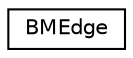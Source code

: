 digraph G
{
  edge [fontname="Helvetica",fontsize="10",labelfontname="Helvetica",labelfontsize="10"];
  node [fontname="Helvetica",fontsize="10",shape=record];
  rankdir=LR;
  Node1 [label="BMEdge",height=0.2,width=0.4,color="black", fillcolor="white", style="filled",URL="$de/d6e/structBMEdge.html"];
}
